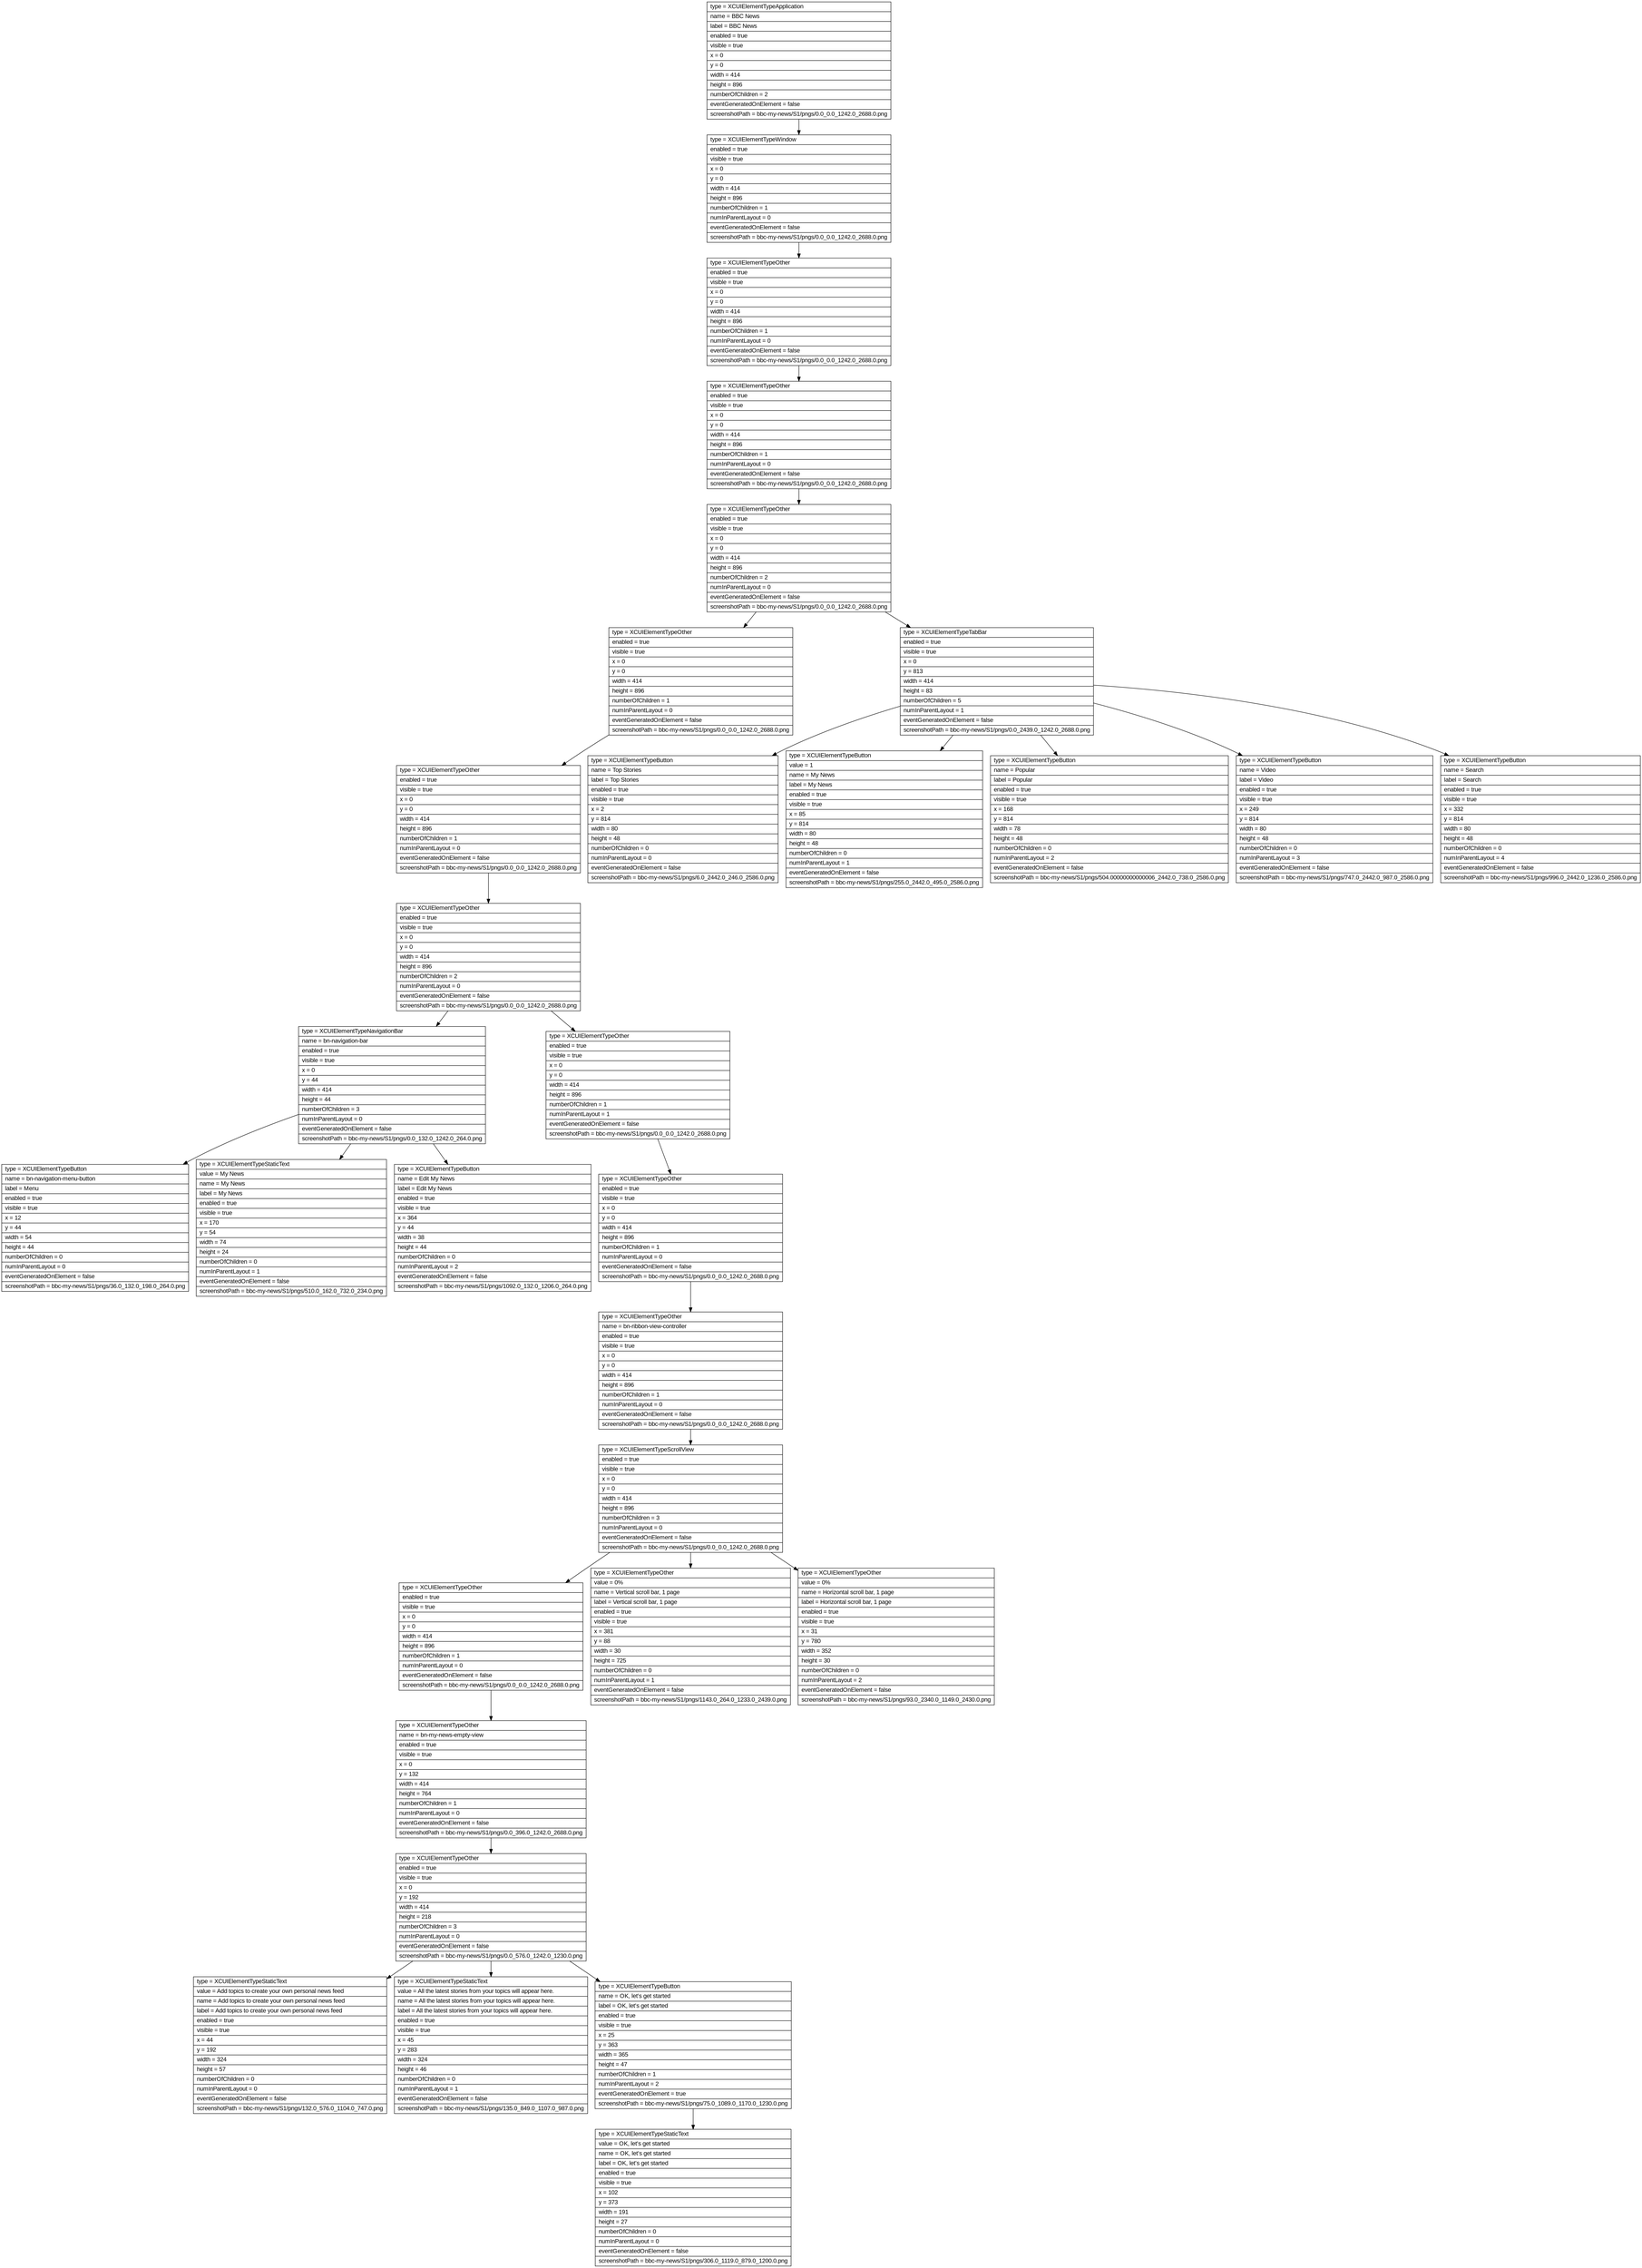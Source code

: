 digraph Layout {

	node [shape=record fontname=Arial];

	0	[label="{type = XCUIElementTypeApplication\l|name = BBC News\l|label = BBC News\l|enabled = true\l|visible = true\l|x = 0\l|y = 0\l|width = 414\l|height = 896\l|numberOfChildren = 2\l|eventGeneratedOnElement = false \l|screenshotPath = bbc-my-news/S1/pngs/0.0_0.0_1242.0_2688.0.png\l}"]
	1	[label="{type = XCUIElementTypeWindow\l|enabled = true\l|visible = true\l|x = 0\l|y = 0\l|width = 414\l|height = 896\l|numberOfChildren = 1\l|numInParentLayout = 0\l|eventGeneratedOnElement = false \l|screenshotPath = bbc-my-news/S1/pngs/0.0_0.0_1242.0_2688.0.png\l}"]
	2	[label="{type = XCUIElementTypeOther\l|enabled = true\l|visible = true\l|x = 0\l|y = 0\l|width = 414\l|height = 896\l|numberOfChildren = 1\l|numInParentLayout = 0\l|eventGeneratedOnElement = false \l|screenshotPath = bbc-my-news/S1/pngs/0.0_0.0_1242.0_2688.0.png\l}"]
	3	[label="{type = XCUIElementTypeOther\l|enabled = true\l|visible = true\l|x = 0\l|y = 0\l|width = 414\l|height = 896\l|numberOfChildren = 1\l|numInParentLayout = 0\l|eventGeneratedOnElement = false \l|screenshotPath = bbc-my-news/S1/pngs/0.0_0.0_1242.0_2688.0.png\l}"]
	4	[label="{type = XCUIElementTypeOther\l|enabled = true\l|visible = true\l|x = 0\l|y = 0\l|width = 414\l|height = 896\l|numberOfChildren = 2\l|numInParentLayout = 0\l|eventGeneratedOnElement = false \l|screenshotPath = bbc-my-news/S1/pngs/0.0_0.0_1242.0_2688.0.png\l}"]
	5	[label="{type = XCUIElementTypeOther\l|enabled = true\l|visible = true\l|x = 0\l|y = 0\l|width = 414\l|height = 896\l|numberOfChildren = 1\l|numInParentLayout = 0\l|eventGeneratedOnElement = false \l|screenshotPath = bbc-my-news/S1/pngs/0.0_0.0_1242.0_2688.0.png\l}"]
	6	[label="{type = XCUIElementTypeTabBar\l|enabled = true\l|visible = true\l|x = 0\l|y = 813\l|width = 414\l|height = 83\l|numberOfChildren = 5\l|numInParentLayout = 1\l|eventGeneratedOnElement = false \l|screenshotPath = bbc-my-news/S1/pngs/0.0_2439.0_1242.0_2688.0.png\l}"]
	7	[label="{type = XCUIElementTypeOther\l|enabled = true\l|visible = true\l|x = 0\l|y = 0\l|width = 414\l|height = 896\l|numberOfChildren = 1\l|numInParentLayout = 0\l|eventGeneratedOnElement = false \l|screenshotPath = bbc-my-news/S1/pngs/0.0_0.0_1242.0_2688.0.png\l}"]
	8	[label="{type = XCUIElementTypeButton\l|name = Top Stories\l|label = Top Stories\l|enabled = true\l|visible = true\l|x = 2\l|y = 814\l|width = 80\l|height = 48\l|numberOfChildren = 0\l|numInParentLayout = 0\l|eventGeneratedOnElement = false \l|screenshotPath = bbc-my-news/S1/pngs/6.0_2442.0_246.0_2586.0.png\l}"]
	9	[label="{type = XCUIElementTypeButton\l|value = 1\l|name = My News\l|label = My News\l|enabled = true\l|visible = true\l|x = 85\l|y = 814\l|width = 80\l|height = 48\l|numberOfChildren = 0\l|numInParentLayout = 1\l|eventGeneratedOnElement = false \l|screenshotPath = bbc-my-news/S1/pngs/255.0_2442.0_495.0_2586.0.png\l}"]
	10	[label="{type = XCUIElementTypeButton\l|name = Popular\l|label = Popular\l|enabled = true\l|visible = true\l|x = 168\l|y = 814\l|width = 78\l|height = 48\l|numberOfChildren = 0\l|numInParentLayout = 2\l|eventGeneratedOnElement = false \l|screenshotPath = bbc-my-news/S1/pngs/504.00000000000006_2442.0_738.0_2586.0.png\l}"]
	11	[label="{type = XCUIElementTypeButton\l|name = Video\l|label = Video\l|enabled = true\l|visible = true\l|x = 249\l|y = 814\l|width = 80\l|height = 48\l|numberOfChildren = 0\l|numInParentLayout = 3\l|eventGeneratedOnElement = false \l|screenshotPath = bbc-my-news/S1/pngs/747.0_2442.0_987.0_2586.0.png\l}"]
	12	[label="{type = XCUIElementTypeButton\l|name = Search\l|label = Search\l|enabled = true\l|visible = true\l|x = 332\l|y = 814\l|width = 80\l|height = 48\l|numberOfChildren = 0\l|numInParentLayout = 4\l|eventGeneratedOnElement = false \l|screenshotPath = bbc-my-news/S1/pngs/996.0_2442.0_1236.0_2586.0.png\l}"]
	13	[label="{type = XCUIElementTypeOther\l|enabled = true\l|visible = true\l|x = 0\l|y = 0\l|width = 414\l|height = 896\l|numberOfChildren = 2\l|numInParentLayout = 0\l|eventGeneratedOnElement = false \l|screenshotPath = bbc-my-news/S1/pngs/0.0_0.0_1242.0_2688.0.png\l}"]
	14	[label="{type = XCUIElementTypeNavigationBar\l|name = bn-navigation-bar\l|enabled = true\l|visible = true\l|x = 0\l|y = 44\l|width = 414\l|height = 44\l|numberOfChildren = 3\l|numInParentLayout = 0\l|eventGeneratedOnElement = false \l|screenshotPath = bbc-my-news/S1/pngs/0.0_132.0_1242.0_264.0.png\l}"]
	15	[label="{type = XCUIElementTypeOther\l|enabled = true\l|visible = true\l|x = 0\l|y = 0\l|width = 414\l|height = 896\l|numberOfChildren = 1\l|numInParentLayout = 1\l|eventGeneratedOnElement = false \l|screenshotPath = bbc-my-news/S1/pngs/0.0_0.0_1242.0_2688.0.png\l}"]
	16	[label="{type = XCUIElementTypeButton\l|name = bn-navigation-menu-button\l|label = Menu\l|enabled = true\l|visible = true\l|x = 12\l|y = 44\l|width = 54\l|height = 44\l|numberOfChildren = 0\l|numInParentLayout = 0\l|eventGeneratedOnElement = false \l|screenshotPath = bbc-my-news/S1/pngs/36.0_132.0_198.0_264.0.png\l}"]
	17	[label="{type = XCUIElementTypeStaticText\l|value = My News\l|name = My News\l|label = My News\l|enabled = true\l|visible = true\l|x = 170\l|y = 54\l|width = 74\l|height = 24\l|numberOfChildren = 0\l|numInParentLayout = 1\l|eventGeneratedOnElement = false \l|screenshotPath = bbc-my-news/S1/pngs/510.0_162.0_732.0_234.0.png\l}"]
	18	[label="{type = XCUIElementTypeButton\l|name = Edit My News\l|label = Edit My News\l|enabled = true\l|visible = true\l|x = 364\l|y = 44\l|width = 38\l|height = 44\l|numberOfChildren = 0\l|numInParentLayout = 2\l|eventGeneratedOnElement = false \l|screenshotPath = bbc-my-news/S1/pngs/1092.0_132.0_1206.0_264.0.png\l}"]
	19	[label="{type = XCUIElementTypeOther\l|enabled = true\l|visible = true\l|x = 0\l|y = 0\l|width = 414\l|height = 896\l|numberOfChildren = 1\l|numInParentLayout = 0\l|eventGeneratedOnElement = false \l|screenshotPath = bbc-my-news/S1/pngs/0.0_0.0_1242.0_2688.0.png\l}"]
	20	[label="{type = XCUIElementTypeOther\l|name = bn-ribbon-view-controller\l|enabled = true\l|visible = true\l|x = 0\l|y = 0\l|width = 414\l|height = 896\l|numberOfChildren = 1\l|numInParentLayout = 0\l|eventGeneratedOnElement = false \l|screenshotPath = bbc-my-news/S1/pngs/0.0_0.0_1242.0_2688.0.png\l}"]
	21	[label="{type = XCUIElementTypeScrollView\l|enabled = true\l|visible = true\l|x = 0\l|y = 0\l|width = 414\l|height = 896\l|numberOfChildren = 3\l|numInParentLayout = 0\l|eventGeneratedOnElement = false \l|screenshotPath = bbc-my-news/S1/pngs/0.0_0.0_1242.0_2688.0.png\l}"]
	22	[label="{type = XCUIElementTypeOther\l|enabled = true\l|visible = true\l|x = 0\l|y = 0\l|width = 414\l|height = 896\l|numberOfChildren = 1\l|numInParentLayout = 0\l|eventGeneratedOnElement = false \l|screenshotPath = bbc-my-news/S1/pngs/0.0_0.0_1242.0_2688.0.png\l}"]
	23	[label="{type = XCUIElementTypeOther\l|value = 0%\l|name = Vertical scroll bar, 1 page\l|label = Vertical scroll bar, 1 page\l|enabled = true\l|visible = true\l|x = 381\l|y = 88\l|width = 30\l|height = 725\l|numberOfChildren = 0\l|numInParentLayout = 1\l|eventGeneratedOnElement = false \l|screenshotPath = bbc-my-news/S1/pngs/1143.0_264.0_1233.0_2439.0.png\l}"]
	24	[label="{type = XCUIElementTypeOther\l|value = 0%\l|name = Horizontal scroll bar, 1 page\l|label = Horizontal scroll bar, 1 page\l|enabled = true\l|visible = true\l|x = 31\l|y = 780\l|width = 352\l|height = 30\l|numberOfChildren = 0\l|numInParentLayout = 2\l|eventGeneratedOnElement = false \l|screenshotPath = bbc-my-news/S1/pngs/93.0_2340.0_1149.0_2430.0.png\l}"]
	25	[label="{type = XCUIElementTypeOther\l|name = bn-my-news-empty-view\l|enabled = true\l|visible = true\l|x = 0\l|y = 132\l|width = 414\l|height = 764\l|numberOfChildren = 1\l|numInParentLayout = 0\l|eventGeneratedOnElement = false \l|screenshotPath = bbc-my-news/S1/pngs/0.0_396.0_1242.0_2688.0.png\l}"]
	26	[label="{type = XCUIElementTypeOther\l|enabled = true\l|visible = true\l|x = 0\l|y = 192\l|width = 414\l|height = 218\l|numberOfChildren = 3\l|numInParentLayout = 0\l|eventGeneratedOnElement = false \l|screenshotPath = bbc-my-news/S1/pngs/0.0_576.0_1242.0_1230.0.png\l}"]
	27	[label="{type = XCUIElementTypeStaticText\l|value = Add topics to create your own personal news feed\l|name = Add topics to create your own personal news feed\l|label = Add topics to create your own personal news feed\l|enabled = true\l|visible = true\l|x = 44\l|y = 192\l|width = 324\l|height = 57\l|numberOfChildren = 0\l|numInParentLayout = 0\l|eventGeneratedOnElement = false \l|screenshotPath = bbc-my-news/S1/pngs/132.0_576.0_1104.0_747.0.png\l}"]
	28	[label="{type = XCUIElementTypeStaticText\l|value = All the latest stories from your topics will appear here.\l|name = All the latest stories from your topics will appear here.\l|label = All the latest stories from your topics will appear here.\l|enabled = true\l|visible = true\l|x = 45\l|y = 283\l|width = 324\l|height = 46\l|numberOfChildren = 0\l|numInParentLayout = 1\l|eventGeneratedOnElement = false \l|screenshotPath = bbc-my-news/S1/pngs/135.0_849.0_1107.0_987.0.png\l}"]
	29	[label="{type = XCUIElementTypeButton\l|name = OK, let's get started\l|label = OK, let's get started\l|enabled = true\l|visible = true\l|x = 25\l|y = 363\l|width = 365\l|height = 47\l|numberOfChildren = 1\l|numInParentLayout = 2\l|eventGeneratedOnElement = true \l|screenshotPath = bbc-my-news/S1/pngs/75.0_1089.0_1170.0_1230.0.png\l}"]
	30	[label="{type = XCUIElementTypeStaticText\l|value = OK, let's get started\l|name = OK, let's get started\l|label = OK, let's get started\l|enabled = true\l|visible = true\l|x = 102\l|y = 373\l|width = 191\l|height = 27\l|numberOfChildren = 0\l|numInParentLayout = 0\l|eventGeneratedOnElement = false \l|screenshotPath = bbc-my-news/S1/pngs/306.0_1119.0_879.0_1200.0.png\l}"]


	0 -> 1
	1 -> 2
	2 -> 3
	3 -> 4
	4 -> 5
	4 -> 6
	5 -> 7
	6 -> 8
	6 -> 9
	6 -> 10
	6 -> 11
	6 -> 12
	7 -> 13
	13 -> 14
	13 -> 15
	14 -> 16
	14 -> 17
	14 -> 18
	15 -> 19
	19 -> 20
	20 -> 21
	21 -> 22
	21 -> 23
	21 -> 24
	22 -> 25
	25 -> 26
	26 -> 27
	26 -> 28
	26 -> 29
	29 -> 30


}